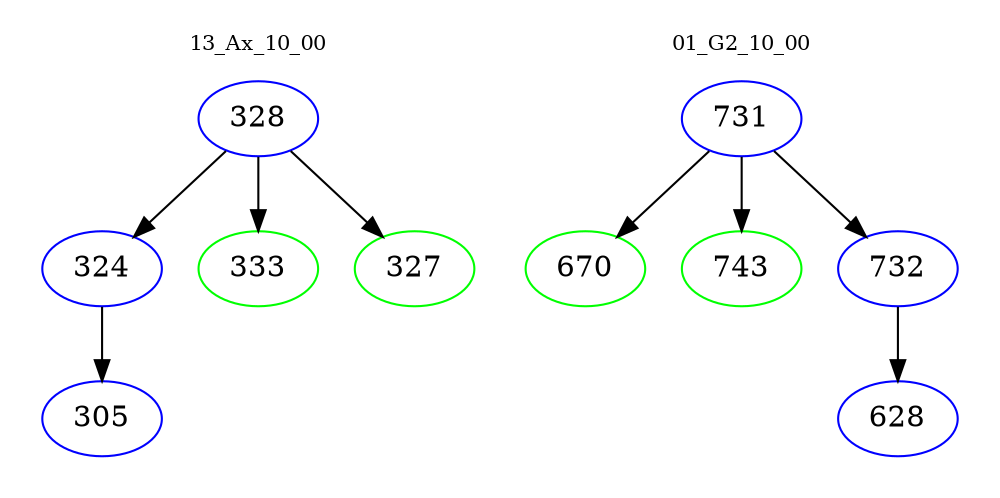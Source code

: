 digraph{
subgraph cluster_0 {
color = white
label = "13_Ax_10_00";
fontsize=10;
T0_328 [label="328", color="blue"]
T0_328 -> T0_324 [color="black"]
T0_324 [label="324", color="blue"]
T0_324 -> T0_305 [color="black"]
T0_305 [label="305", color="blue"]
T0_328 -> T0_333 [color="black"]
T0_333 [label="333", color="green"]
T0_328 -> T0_327 [color="black"]
T0_327 [label="327", color="green"]
}
subgraph cluster_1 {
color = white
label = "01_G2_10_00";
fontsize=10;
T1_731 [label="731", color="blue"]
T1_731 -> T1_670 [color="black"]
T1_670 [label="670", color="green"]
T1_731 -> T1_743 [color="black"]
T1_743 [label="743", color="green"]
T1_731 -> T1_732 [color="black"]
T1_732 [label="732", color="blue"]
T1_732 -> T1_628 [color="black"]
T1_628 [label="628", color="blue"]
}
}
